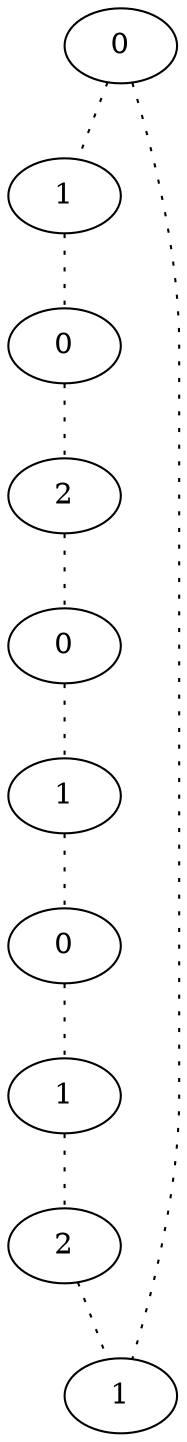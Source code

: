 graph {
a0[label=0];
a1[label=1];
a2[label=0];
a3[label=2];
a4[label=0];
a5[label=1];
a6[label=0];
a7[label=1];
a8[label=2];
a9[label=1];
a0 -- a1 [style=dotted];
a0 -- a9 [style=dotted];
a1 -- a2 [style=dotted];
a2 -- a3 [style=dotted];
a3 -- a4 [style=dotted];
a4 -- a5 [style=dotted];
a5 -- a6 [style=dotted];
a6 -- a7 [style=dotted];
a7 -- a8 [style=dotted];
a8 -- a9 [style=dotted];
}
